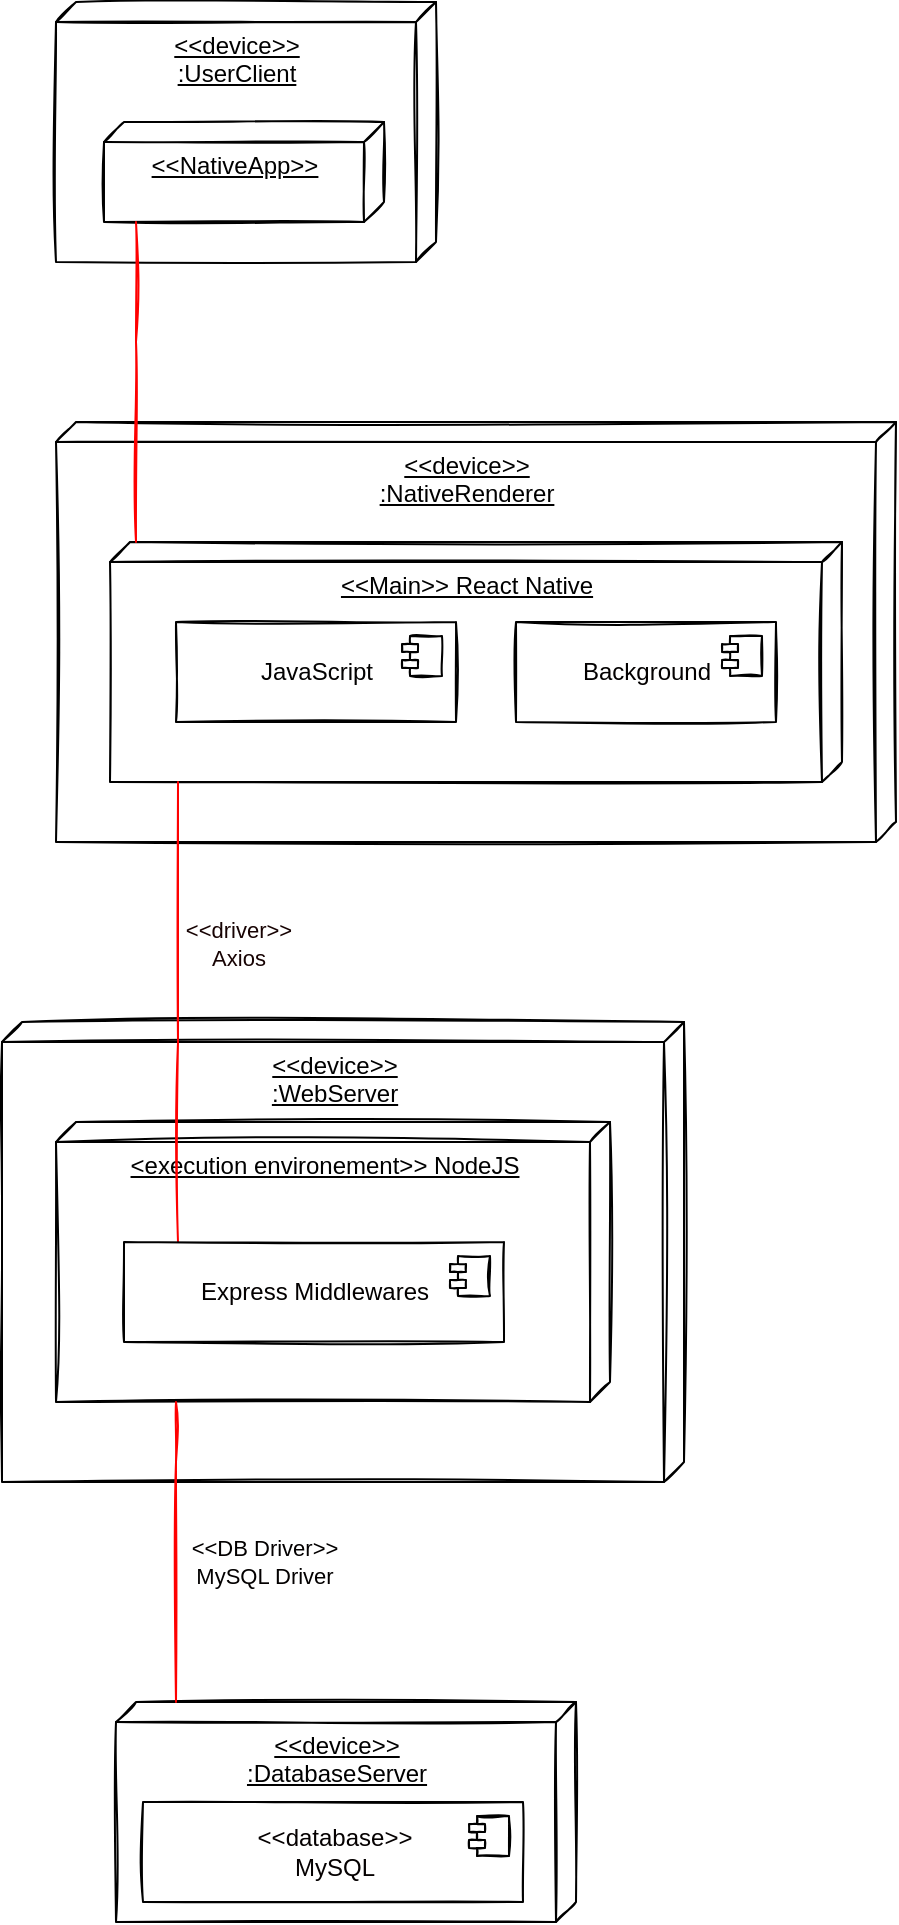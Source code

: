 <mxfile version="14.5.8" type="device" pages="2"><diagram id="4HP2AHtXKrioIez6KM2-" name="Page-1"><mxGraphModel dx="981" dy="532" grid="1" gridSize="10" guides="1" tooltips="1" connect="1" arrows="1" fold="1" page="1" pageScale="1" pageWidth="827" pageHeight="1169" math="0" shadow="0"><root><mxCell id="0"/><mxCell id="1" parent="0"/><mxCell id="DQzWGMyWWpEyWvv5zjvu-1" value="&amp;lt;&amp;lt;device&amp;gt;&amp;gt;&lt;br&gt;:UserClient" style="verticalAlign=top;align=center;spacingTop=8;spacingLeft=2;spacingRight=12;shape=cube;size=10;direction=south;fontStyle=4;html=1;sketch=1;" vertex="1" parent="1"><mxGeometry x="100" y="50" width="190" height="130" as="geometry"/></mxCell><mxCell id="DQzWGMyWWpEyWvv5zjvu-2" value="&amp;lt;&amp;lt;NativeApp&amp;gt;&amp;gt;" style="verticalAlign=top;align=center;spacingTop=8;spacingLeft=2;spacingRight=12;shape=cube;size=10;direction=south;fontStyle=4;html=1;sketch=1;" vertex="1" parent="1"><mxGeometry x="124" y="110" width="140" height="50" as="geometry"/></mxCell><mxCell id="DQzWGMyWWpEyWvv5zjvu-3" value="&amp;lt;&amp;lt;device&amp;gt;&amp;gt;&lt;br&gt;:NativeRenderer" style="verticalAlign=top;align=center;spacingTop=8;spacingLeft=2;spacingRight=12;shape=cube;size=10;direction=south;fontStyle=4;html=1;sketch=1;" vertex="1" parent="1"><mxGeometry x="100" y="260" width="420" height="210" as="geometry"/></mxCell><mxCell id="DQzWGMyWWpEyWvv5zjvu-4" value="&amp;lt;&amp;lt;Main&amp;gt;&amp;gt; React Native" style="verticalAlign=top;align=center;spacingTop=8;spacingLeft=2;spacingRight=12;shape=cube;size=10;direction=south;fontStyle=4;html=1;sketch=1;" vertex="1" parent="1"><mxGeometry x="127" y="320" width="366" height="120" as="geometry"/></mxCell><mxCell id="DQzWGMyWWpEyWvv5zjvu-5" style="edgeStyle=orthogonalEdgeStyle;rounded=0;orthogonalLoop=1;jettySize=auto;html=1;fontColor=#FF2121;strokeColor=#FF0000;endArrow=none;endFill=0;sketch=1;" edge="1" parent="1" source="DQzWGMyWWpEyWvv5zjvu-2" target="DQzWGMyWWpEyWvv5zjvu-4"><mxGeometry relative="1" as="geometry"><Array as="points"><mxPoint x="140" y="220"/><mxPoint x="140" y="220"/></Array></mxGeometry></mxCell><mxCell id="DQzWGMyWWpEyWvv5zjvu-6" value="JavaScript" style="html=1;dropTarget=0;align=center;sketch=1;fontColor=#030202;" vertex="1" parent="1"><mxGeometry x="160" y="360" width="140" height="50" as="geometry"/></mxCell><mxCell id="DQzWGMyWWpEyWvv5zjvu-7" value="" style="shape=module;jettyWidth=8;jettyHeight=4;sketch=1;" vertex="1" parent="DQzWGMyWWpEyWvv5zjvu-6"><mxGeometry x="1" width="20" height="20" relative="1" as="geometry"><mxPoint x="-27" y="7" as="offset"/></mxGeometry></mxCell><mxCell id="DQzWGMyWWpEyWvv5zjvu-8" value="Background" style="html=1;dropTarget=0;align=center;sketch=1;fontColor=#030000;" vertex="1" parent="1"><mxGeometry x="330" y="360" width="130" height="50" as="geometry"/></mxCell><mxCell id="DQzWGMyWWpEyWvv5zjvu-9" value="" style="shape=module;jettyWidth=8;jettyHeight=4;sketch=1;" vertex="1" parent="DQzWGMyWWpEyWvv5zjvu-8"><mxGeometry x="1" width="20" height="20" relative="1" as="geometry"><mxPoint x="-27" y="7" as="offset"/></mxGeometry></mxCell><mxCell id="DQzWGMyWWpEyWvv5zjvu-15" value="&amp;lt;&amp;lt;device&amp;gt;&amp;gt;&lt;br&gt;:WebServer" style="verticalAlign=top;align=center;spacingTop=8;spacingLeft=2;spacingRight=12;shape=cube;size=10;direction=south;fontStyle=4;html=1;sketch=1;" vertex="1" parent="1"><mxGeometry x="73" y="560" width="341" height="230" as="geometry"/></mxCell><mxCell id="DQzWGMyWWpEyWvv5zjvu-16" value="&amp;lt;execution environement&amp;gt;&amp;gt; NodeJS" style="verticalAlign=top;align=center;spacingTop=8;spacingLeft=2;spacingRight=12;shape=cube;size=10;direction=south;fontStyle=4;html=1;sketch=1;" vertex="1" parent="1"><mxGeometry x="100" y="610" width="277" height="140" as="geometry"/></mxCell><mxCell id="DQzWGMyWWpEyWvv5zjvu-17" style="edgeStyle=orthogonalEdgeStyle;rounded=0;orthogonalLoop=1;jettySize=auto;html=1;endArrow=none;endFill=0;strokeColor=#FF0000;fontColor=#FF2121;sketch=1;" edge="1" parent="1" source="DQzWGMyWWpEyWvv5zjvu-4" target="DQzWGMyWWpEyWvv5zjvu-19"><mxGeometry relative="1" as="geometry"><Array as="points"><mxPoint x="161" y="570"/><mxPoint x="161" y="570"/></Array></mxGeometry></mxCell><mxCell id="DQzWGMyWWpEyWvv5zjvu-18" value="&amp;lt;&amp;lt;driver&amp;gt;&amp;gt;&lt;br&gt;Axios" style="edgeLabel;html=1;align=center;verticalAlign=middle;resizable=0;points=[];sketch=1;fontColor=#170303;" vertex="1" connectable="0" parent="DQzWGMyWWpEyWvv5zjvu-17"><mxGeometry x="-0.3" relative="1" as="geometry"><mxPoint x="30" as="offset"/></mxGeometry></mxCell><mxCell id="DQzWGMyWWpEyWvv5zjvu-19" value="Express Middlewares" style="html=1;dropTarget=0;align=center;sketch=1;fontColor=#030000;" vertex="1" parent="1"><mxGeometry x="134" y="670" width="190" height="50" as="geometry"/></mxCell><mxCell id="DQzWGMyWWpEyWvv5zjvu-20" value="" style="shape=module;jettyWidth=8;jettyHeight=4;sketch=1;" vertex="1" parent="DQzWGMyWWpEyWvv5zjvu-19"><mxGeometry x="1" width="20" height="20" relative="1" as="geometry"><mxPoint x="-27" y="7" as="offset"/></mxGeometry></mxCell><mxCell id="DQzWGMyWWpEyWvv5zjvu-23" value="&amp;lt;&amp;lt;device&amp;gt;&amp;gt;&lt;br&gt;:DatabaseServer" style="verticalAlign=top;align=center;spacingTop=8;spacingLeft=2;spacingRight=12;shape=cube;size=10;direction=south;fontStyle=4;html=1;sketch=1;" vertex="1" parent="1"><mxGeometry x="130" y="900" width="230" height="110" as="geometry"/></mxCell><mxCell id="DQzWGMyWWpEyWvv5zjvu-25" value="&amp;lt;&amp;lt;database&amp;gt;&amp;gt;&lt;br&gt;MySQL" style="html=1;dropTarget=0;align=center;sketch=1;fontColor=#050101;" vertex="1" parent="1"><mxGeometry x="143.5" y="950" width="190" height="50" as="geometry"/></mxCell><mxCell id="DQzWGMyWWpEyWvv5zjvu-26" value="" style="shape=module;jettyWidth=8;jettyHeight=4;sketch=1;" vertex="1" parent="DQzWGMyWWpEyWvv5zjvu-25"><mxGeometry x="1" width="20" height="20" relative="1" as="geometry"><mxPoint x="-27" y="7" as="offset"/></mxGeometry></mxCell><mxCell id="DQzWGMyWWpEyWvv5zjvu-27" style="edgeStyle=orthogonalEdgeStyle;rounded=0;orthogonalLoop=1;jettySize=auto;html=1;endArrow=none;endFill=0;strokeColor=#FF0000;fontColor=#FF2121;sketch=1;" edge="1" parent="1"><mxGeometry relative="1" as="geometry"><mxPoint x="160.004" y="750" as="sourcePoint"/><mxPoint x="160.004" y="900" as="targetPoint"/><Array as="points"><mxPoint x="159.97" y="780"/><mxPoint x="159.97" y="780"/></Array></mxGeometry></mxCell><mxCell id="DQzWGMyWWpEyWvv5zjvu-28" value="&amp;lt;&amp;lt;DB Driver&amp;gt;&amp;gt;&lt;br&gt;MySQL Driver" style="edgeLabel;html=1;align=center;verticalAlign=middle;resizable=0;points=[];sketch=1;fontColor=#030000;" vertex="1" connectable="0" parent="DQzWGMyWWpEyWvv5zjvu-27"><mxGeometry x="-0.204" y="-4" relative="1" as="geometry"><mxPoint x="48" y="20" as="offset"/></mxGeometry></mxCell></root></mxGraphModel></diagram><diagram id="d6cm3Qb-wr9hKtATHPGw" name="Page-2"><mxGraphModel dx="1346" dy="846" grid="0" gridSize="10" guides="1" tooltips="1" connect="1" arrows="1" fold="1" page="1" pageScale="1" pageWidth="827" pageHeight="1169" math="0" shadow="0"><root><mxCell id="KgYjMUATGKPWt3Ycc22e-0"/><mxCell id="KgYjMUATGKPWt3Ycc22e-1" parent="KgYjMUATGKPWt3Ycc22e-0"/><mxCell id="KgYjMUATGKPWt3Ycc22e-72" style="edgeStyle=orthogonalEdgeStyle;rounded=0;orthogonalLoop=1;jettySize=auto;html=1;startArrow=none;startFill=0;endArrow=none;endFill=0;strokeColor=#FF0000;fontColor=#050101;" edge="1" parent="KgYjMUATGKPWt3Ycc22e-1" source="KgYjMUATGKPWt3Ycc22e-22" target="KgYjMUATGKPWt3Ycc22e-65"><mxGeometry relative="1" as="geometry"/></mxCell><mxCell id="KgYjMUATGKPWt3Ycc22e-73" value="cars: props" style="edgeLabel;html=1;align=center;verticalAlign=middle;resizable=0;points=[];fontColor=#050101;" vertex="1" connectable="0" parent="KgYjMUATGKPWt3Ycc22e-72"><mxGeometry x="-0.103" y="-1" relative="1" as="geometry"><mxPoint x="13.17" y="-13" as="offset"/></mxGeometry></mxCell><mxCell id="KgYjMUATGKPWt3Ycc22e-22" value="DashBoard" style="swimlane;fontStyle=1;align=center;verticalAlign=top;childLayout=stackLayout;horizontal=1;startSize=26;horizontalStack=0;resizeParent=1;resizeParentMax=0;resizeLast=0;collapsible=1;marginBottom=0;fontColor=#050101;" vertex="1" parent="KgYjMUATGKPWt3Ycc22e-1"><mxGeometry x="339" y="329" width="196" height="172" as="geometry"/></mxCell><mxCell id="KgYjMUATGKPWt3Ycc22e-23" value="cars: Object" style="text;strokeColor=none;fillColor=none;align=left;verticalAlign=top;spacingLeft=4;spacingRight=4;overflow=hidden;rotatable=0;points=[[0,0.5],[1,0.5]];portConstraint=eastwest;" vertex="1" parent="KgYjMUATGKPWt3Ycc22e-22"><mxGeometry y="26" width="196" height="26" as="geometry"/></mxCell><mxCell id="KgYjMUATGKPWt3Ycc22e-30" value="refreshing: boolean" style="text;strokeColor=none;fillColor=none;align=left;verticalAlign=top;spacingLeft=4;spacingRight=4;overflow=hidden;rotatable=0;points=[[0,0.5],[1,0.5]];portConstraint=eastwest;" vertex="1" parent="KgYjMUATGKPWt3Ycc22e-22"><mxGeometry y="52" width="196" height="26" as="geometry"/></mxCell><mxCell id="KgYjMUATGKPWt3Ycc22e-24" value="" style="line;strokeWidth=1;fillColor=none;align=left;verticalAlign=middle;spacingTop=-1;spacingLeft=3;spacingRight=3;rotatable=0;labelPosition=right;points=[];portConstraint=eastwest;" vertex="1" parent="KgYjMUATGKPWt3Ycc22e-22"><mxGeometry y="78" width="196" height="8" as="geometry"/></mxCell><mxCell id="KgYjMUATGKPWt3Ycc22e-26" value="" style="line;strokeWidth=1;fillColor=none;align=left;verticalAlign=middle;spacingTop=-1;spacingLeft=3;spacingRight=3;rotatable=0;labelPosition=right;points=[];portConstraint=eastwest;" vertex="1" parent="KgYjMUATGKPWt3Ycc22e-22"><mxGeometry y="86" width="196" height="8" as="geometry"/></mxCell><mxCell id="KgYjMUATGKPWt3Ycc22e-27" value="ComponentDidMount()" style="text;strokeColor=none;fillColor=none;align=left;verticalAlign=top;spacingLeft=4;spacingRight=4;overflow=hidden;rotatable=0;points=[[0,0.5],[1,0.5]];portConstraint=eastwest;" vertex="1" parent="KgYjMUATGKPWt3Ycc22e-22"><mxGeometry y="94" width="196" height="26" as="geometry"/></mxCell><mxCell id="KgYjMUATGKPWt3Ycc22e-31" value="navigate(to : String, data: Object) " style="text;strokeColor=none;fillColor=none;align=left;verticalAlign=top;spacingLeft=4;spacingRight=4;overflow=hidden;rotatable=0;points=[[0,0.5],[1,0.5]];portConstraint=eastwest;" vertex="1" parent="KgYjMUATGKPWt3Ycc22e-22"><mxGeometry y="120" width="196" height="26" as="geometry"/></mxCell><mxCell id="KgYjMUATGKPWt3Ycc22e-76" value="render() : Composant" style="text;strokeColor=none;fillColor=none;align=left;verticalAlign=top;spacingLeft=4;spacingRight=4;overflow=hidden;rotatable=0;points=[[0,0.5],[1,0.5]];portConstraint=eastwest;" vertex="1" parent="KgYjMUATGKPWt3Ycc22e-22"><mxGeometry y="146" width="196" height="26" as="geometry"/></mxCell><mxCell id="KgYjMUATGKPWt3Ycc22e-32" value="ConsultationDemande" style="swimlane;fontStyle=1;align=center;verticalAlign=top;childLayout=stackLayout;horizontal=1;startSize=26;horizontalStack=0;resizeParent=1;resizeParentMax=0;resizeLast=0;collapsible=1;marginBottom=0;fontColor=#050101;" vertex="1" parent="KgYjMUATGKPWt3Ycc22e-1"><mxGeometry x="153" y="329" width="153" height="250" as="geometry"/></mxCell><mxCell id="KgYjMUATGKPWt3Ycc22e-35" value="" style="line;strokeWidth=1;fillColor=none;align=left;verticalAlign=middle;spacingTop=-1;spacingLeft=3;spacingRight=3;rotatable=0;labelPosition=right;points=[];portConstraint=eastwest;" vertex="1" parent="KgYjMUATGKPWt3Ycc22e-32"><mxGeometry y="26" width="153" height="8" as="geometry"/></mxCell><mxCell id="KgYjMUATGKPWt3Ycc22e-39" value="prenom: Object&#10;" style="text;strokeColor=none;fillColor=none;align=left;verticalAlign=top;spacingLeft=4;spacingRight=4;overflow=hidden;rotatable=0;points=[[0,0.5],[1,0.5]];portConstraint=eastwest;" vertex="1" parent="KgYjMUATGKPWt3Ycc22e-32"><mxGeometry y="34" width="153" height="26" as="geometry"/></mxCell><mxCell id="KgYjMUATGKPWt3Ycc22e-40" value="phone: Object&#10;" style="text;strokeColor=none;fillColor=none;align=left;verticalAlign=top;spacingLeft=4;spacingRight=4;overflow=hidden;rotatable=0;points=[[0,0.5],[1,0.5]];portConstraint=eastwest;" vertex="1" parent="KgYjMUATGKPWt3Ycc22e-32"><mxGeometry y="60" width="153" height="26" as="geometry"/></mxCell><mxCell id="KgYjMUATGKPWt3Ycc22e-41" value="res : Object" style="text;strokeColor=none;fillColor=none;align=left;verticalAlign=top;spacingLeft=4;spacingRight=4;overflow=hidden;rotatable=0;points=[[0,0.5],[1,0.5]];portConstraint=eastwest;" vertex="1" parent="KgYjMUATGKPWt3Ycc22e-32"><mxGeometry y="86" width="153" height="26" as="geometry"/></mxCell><mxCell id="KgYjMUATGKPWt3Ycc22e-36" value="" style="line;strokeWidth=1;fillColor=none;align=left;verticalAlign=middle;spacingTop=-1;spacingLeft=3;spacingRight=3;rotatable=0;labelPosition=right;points=[];portConstraint=eastwest;" vertex="1" parent="KgYjMUATGKPWt3Ycc22e-32"><mxGeometry y="112" width="153" height="8" as="geometry"/></mxCell><mxCell id="KgYjMUATGKPWt3Ycc22e-37" value="onLoginPressed()" style="text;strokeColor=none;fillColor=none;align=left;verticalAlign=top;spacingLeft=4;spacingRight=4;overflow=hidden;rotatable=0;points=[[0,0.5],[1,0.5]];portConstraint=eastwest;" vertex="1" parent="KgYjMUATGKPWt3Ycc22e-32"><mxGeometry y="120" width="153" height="26" as="geometry"/></mxCell><mxCell id="KgYjMUATGKPWt3Ycc22e-42" value="setPrenom(e = Object)" style="text;strokeColor=none;fillColor=none;align=left;verticalAlign=top;spacingLeft=4;spacingRight=4;overflow=hidden;rotatable=0;points=[[0,0.5],[1,0.5]];portConstraint=eastwest;" vertex="1" parent="KgYjMUATGKPWt3Ycc22e-32"><mxGeometry y="146" width="153" height="26" as="geometry"/></mxCell><mxCell id="KgYjMUATGKPWt3Ycc22e-43" value="setPhone(e = Object)" style="text;strokeColor=none;fillColor=none;align=left;verticalAlign=top;spacingLeft=4;spacingRight=4;overflow=hidden;rotatable=0;points=[[0,0.5],[1,0.5]];portConstraint=eastwest;" vertex="1" parent="KgYjMUATGKPWt3Ycc22e-32"><mxGeometry y="172" width="153" height="26" as="geometry"/></mxCell><mxCell id="KgYjMUATGKPWt3Ycc22e-44" value="setRes(e = Object)" style="text;strokeColor=none;fillColor=none;align=left;verticalAlign=top;spacingLeft=4;spacingRight=4;overflow=hidden;rotatable=0;points=[[0,0.5],[1,0.5]];portConstraint=eastwest;" vertex="1" parent="KgYjMUATGKPWt3Ycc22e-32"><mxGeometry y="198" width="153" height="26" as="geometry"/></mxCell><mxCell id="KgYjMUATGKPWt3Ycc22e-75" value="render() : Composant" style="text;strokeColor=none;fillColor=none;align=left;verticalAlign=top;spacingLeft=4;spacingRight=4;overflow=hidden;rotatable=0;points=[[0,0.5],[1,0.5]];portConstraint=eastwest;" vertex="1" parent="KgYjMUATGKPWt3Ycc22e-32"><mxGeometry y="224" width="153" height="26" as="geometry"/></mxCell><mxCell id="KgYjMUATGKPWt3Ycc22e-53" style="edgeStyle=orthogonalEdgeStyle;rounded=0;orthogonalLoop=1;jettySize=auto;html=1;endArrow=none;endFill=0;strokeColor=#FF0000;fontColor=#050101;startArrow=none;startFill=0;" edge="1" parent="KgYjMUATGKPWt3Ycc22e-1" source="KgYjMUATGKPWt3Ycc22e-45" target="KgYjMUATGKPWt3Ycc22e-22"><mxGeometry relative="1" as="geometry"><Array as="points"><mxPoint x="459" y="221"/><mxPoint x="459" y="221"/></Array></mxGeometry></mxCell><mxCell id="KgYjMUATGKPWt3Ycc22e-54" style="edgeStyle=orthogonalEdgeStyle;rounded=0;orthogonalLoop=1;jettySize=auto;html=1;startArrow=none;startFill=0;endArrow=none;endFill=0;strokeColor=#FF0000;fontColor=#050101;" edge="1" parent="KgYjMUATGKPWt3Ycc22e-1" source="KgYjMUATGKPWt3Ycc22e-45" target="KgYjMUATGKPWt3Ycc22e-32"><mxGeometry relative="1" as="geometry"/></mxCell><mxCell id="KgYjMUATGKPWt3Ycc22e-87" value="navigation: props" style="edgeLabel;html=1;align=center;verticalAlign=middle;resizable=0;points=[];fontColor=#050101;" vertex="1" connectable="0" parent="KgYjMUATGKPWt3Ycc22e-54"><mxGeometry x="-0.327" y="-2" relative="1" as="geometry"><mxPoint x="16.5" y="-11" as="offset"/></mxGeometry></mxCell><mxCell id="KgYjMUATGKPWt3Ycc22e-62" style="edgeStyle=orthogonalEdgeStyle;rounded=0;orthogonalLoop=1;jettySize=auto;html=1;startArrow=none;startFill=0;endArrow=none;endFill=0;strokeColor=#FF0000;fontColor=#050101;" edge="1" parent="KgYjMUATGKPWt3Ycc22e-1" source="KgYjMUATGKPWt3Ycc22e-45" target="KgYjMUATGKPWt3Ycc22e-55"><mxGeometry relative="1" as="geometry"><Array as="points"><mxPoint x="681" y="120"/><mxPoint x="681" y="120"/></Array></mxGeometry></mxCell><mxCell id="KgYjMUATGKPWt3Ycc22e-64" value="navigation: props" style="edgeLabel;html=1;align=center;verticalAlign=middle;resizable=0;points=[];fontColor=#050101;" vertex="1" connectable="0" parent="KgYjMUATGKPWt3Ycc22e-62"><mxGeometry x="-0.331" y="-1" relative="1" as="geometry"><mxPoint x="7.67" y="-14" as="offset"/></mxGeometry></mxCell><mxCell id="KgYjMUATGKPWt3Ycc22e-84" style="edgeStyle=orthogonalEdgeStyle;rounded=0;orthogonalLoop=1;jettySize=auto;html=1;startArrow=none;startFill=0;endArrow=none;endFill=0;strokeColor=#FF0000;fontColor=#050101;" edge="1" parent="KgYjMUATGKPWt3Ycc22e-1" source="KgYjMUATGKPWt3Ycc22e-45" target="KgYjMUATGKPWt3Ycc22e-79"><mxGeometry relative="1" as="geometry"><Array as="points"><mxPoint x="538" y="218"/><mxPoint x="829" y="218"/></Array></mxGeometry></mxCell><mxCell id="KgYjMUATGKPWt3Ycc22e-86" value="navigation: props" style="edgeLabel;html=1;align=center;verticalAlign=middle;resizable=0;points=[];fontColor=#050101;" vertex="1" connectable="0" parent="KgYjMUATGKPWt3Ycc22e-84"><mxGeometry x="-0.508" y="1" relative="1" as="geometry"><mxPoint x="10.17" y="-9" as="offset"/></mxGeometry></mxCell><mxCell id="KgYjMUATGKPWt3Ycc22e-111" style="edgeStyle=orthogonalEdgeStyle;rounded=0;orthogonalLoop=1;jettySize=auto;html=1;startArrow=none;startFill=0;endArrow=none;endFill=0;strokeColor=#FF0000;fontColor=#050101;" edge="1" parent="KgYjMUATGKPWt3Ycc22e-1" source="KgYjMUATGKPWt3Ycc22e-45" target="KgYjMUATGKPWt3Ycc22e-103"><mxGeometry relative="1" as="geometry"><Array as="points"><mxPoint x="502" y="257"/><mxPoint x="656" y="257"/></Array></mxGeometry></mxCell><mxCell id="KgYjMUATGKPWt3Ycc22e-112" value="navigation: props" style="edgeLabel;html=1;align=center;verticalAlign=middle;resizable=0;points=[];fontColor=#050101;" vertex="1" connectable="0" parent="KgYjMUATGKPWt3Ycc22e-111"><mxGeometry x="-0.174" y="-2" relative="1" as="geometry"><mxPoint x="14.82" y="-10.06" as="offset"/></mxGeometry></mxCell><mxCell id="KgYjMUATGKPWt3Ycc22e-45" value="App" style="swimlane;fontStyle=1;align=center;verticalAlign=top;childLayout=stackLayout;horizontal=1;startSize=26;horizontalStack=0;resizeParent=1;resizeParentMax=0;resizeLast=0;collapsible=1;marginBottom=0;fontColor=#050101;" vertex="1" parent="KgYjMUATGKPWt3Ycc22e-1"><mxGeometry x="418" y="104" width="240" height="94" as="geometry"/></mxCell><mxCell id="KgYjMUATGKPWt3Ycc22e-48" value="" style="line;strokeWidth=1;fillColor=none;align=left;verticalAlign=middle;spacingTop=-1;spacingLeft=3;spacingRight=3;rotatable=0;labelPosition=right;points=[];portConstraint=eastwest;" vertex="1" parent="KgYjMUATGKPWt3Ycc22e-45"><mxGeometry y="26" width="240" height="8" as="geometry"/></mxCell><mxCell id="KgYjMUATGKPWt3Ycc22e-52" value="Stack" style="text;strokeColor=none;fillColor=none;align=left;verticalAlign=top;spacingLeft=4;spacingRight=4;overflow=hidden;rotatable=0;points=[[0,0.5],[1,0.5]];portConstraint=eastwest;" vertex="1" parent="KgYjMUATGKPWt3Ycc22e-45"><mxGeometry y="34" width="240" height="26" as="geometry"/></mxCell><mxCell id="KgYjMUATGKPWt3Ycc22e-49" value="" style="line;strokeWidth=1;fillColor=none;align=left;verticalAlign=middle;spacingTop=-1;spacingLeft=3;spacingRight=3;rotatable=0;labelPosition=right;points=[];portConstraint=eastwest;" vertex="1" parent="KgYjMUATGKPWt3Ycc22e-45"><mxGeometry y="60" width="240" height="8" as="geometry"/></mxCell><mxCell id="KgYjMUATGKPWt3Ycc22e-74" value="render() : Composant" style="text;strokeColor=none;fillColor=none;align=left;verticalAlign=top;spacingLeft=4;spacingRight=4;overflow=hidden;rotatable=0;points=[[0,0.5],[1,0.5]];portConstraint=eastwest;" vertex="1" parent="KgYjMUATGKPWt3Ycc22e-45"><mxGeometry y="68" width="240" height="26" as="geometry"/></mxCell><mxCell id="KgYjMUATGKPWt3Ycc22e-55" value="Description" style="swimlane;fontStyle=1;align=center;verticalAlign=top;childLayout=stackLayout;horizontal=1;startSize=26;horizontalStack=0;resizeParent=1;resizeParentMax=0;resizeLast=0;collapsible=1;marginBottom=0;fontColor=#050101;" vertex="1" parent="KgYjMUATGKPWt3Ycc22e-1"><mxGeometry x="1010" y="611" width="201" height="94" as="geometry"/></mxCell><mxCell id="KgYjMUATGKPWt3Ycc22e-58" value="" style="line;strokeWidth=1;fillColor=none;align=left;verticalAlign=middle;spacingTop=-1;spacingLeft=3;spacingRight=3;rotatable=0;labelPosition=right;points=[];portConstraint=eastwest;" vertex="1" parent="KgYjMUATGKPWt3Ycc22e-55"><mxGeometry y="26" width="201" height="8" as="geometry"/></mxCell><mxCell id="KgYjMUATGKPWt3Ycc22e-59" value="" style="line;strokeWidth=1;fillColor=none;align=left;verticalAlign=middle;spacingTop=-1;spacingLeft=3;spacingRight=3;rotatable=0;labelPosition=right;points=[];portConstraint=eastwest;" vertex="1" parent="KgYjMUATGKPWt3Ycc22e-55"><mxGeometry y="34" width="201" height="8" as="geometry"/></mxCell><mxCell id="KgYjMUATGKPWt3Ycc22e-61" value="navigate(to : String, data: Object) " style="text;strokeColor=none;fillColor=none;align=left;verticalAlign=top;spacingLeft=4;spacingRight=4;overflow=hidden;rotatable=0;points=[[0,0.5],[1,0.5]];portConstraint=eastwest;" vertex="1" parent="KgYjMUATGKPWt3Ycc22e-55"><mxGeometry y="42" width="201" height="26" as="geometry"/></mxCell><mxCell id="KgYjMUATGKPWt3Ycc22e-78" value="render() : Composant" style="text;strokeColor=none;fillColor=none;align=left;verticalAlign=top;spacingLeft=4;spacingRight=4;overflow=hidden;rotatable=0;points=[[0,0.5],[1,0.5]];portConstraint=eastwest;" vertex="1" parent="KgYjMUATGKPWt3Ycc22e-55"><mxGeometry y="68" width="201" height="26" as="geometry"/></mxCell><mxCell id="KgYjMUATGKPWt3Ycc22e-65" value="Véhicule Card" style="swimlane;fontStyle=1;align=center;verticalAlign=top;childLayout=stackLayout;horizontal=1;startSize=26;horizontalStack=0;resizeParent=1;resizeParentMax=0;resizeLast=0;collapsible=1;marginBottom=0;fontColor=#050101;" vertex="1" parent="KgYjMUATGKPWt3Ycc22e-1"><mxGeometry x="447" y="603" width="240" height="68" as="geometry"/></mxCell><mxCell id="KgYjMUATGKPWt3Ycc22e-68" value="" style="line;strokeWidth=1;fillColor=none;align=left;verticalAlign=middle;spacingTop=-1;spacingLeft=3;spacingRight=3;rotatable=0;labelPosition=right;points=[];portConstraint=eastwest;" vertex="1" parent="KgYjMUATGKPWt3Ycc22e-65"><mxGeometry y="26" width="240" height="8" as="geometry"/></mxCell><mxCell id="KgYjMUATGKPWt3Ycc22e-69" value="" style="line;strokeWidth=1;fillColor=none;align=left;verticalAlign=middle;spacingTop=-1;spacingLeft=3;spacingRight=3;rotatable=0;labelPosition=right;points=[];portConstraint=eastwest;" vertex="1" parent="KgYjMUATGKPWt3Ycc22e-65"><mxGeometry y="34" width="240" height="8" as="geometry"/></mxCell><mxCell id="KgYjMUATGKPWt3Ycc22e-77" value="render() : Composant" style="text;strokeColor=none;fillColor=none;align=left;verticalAlign=top;spacingLeft=4;spacingRight=4;overflow=hidden;rotatable=0;points=[[0,0.5],[1,0.5]];portConstraint=eastwest;" vertex="1" parent="KgYjMUATGKPWt3Ycc22e-65"><mxGeometry y="42" width="240" height="26" as="geometry"/></mxCell><mxCell id="KgYjMUATGKPWt3Ycc22e-79" value="FinalScreen" style="swimlane;fontStyle=1;align=center;verticalAlign=top;childLayout=stackLayout;horizontal=1;startSize=26;horizontalStack=0;resizeParent=1;resizeParentMax=0;resizeLast=0;collapsible=1;marginBottom=0;fontColor=#050101;" vertex="1" parent="KgYjMUATGKPWt3Ycc22e-1"><mxGeometry x="763" y="329" width="141" height="94" as="geometry"/></mxCell><mxCell id="KgYjMUATGKPWt3Ycc22e-80" value="" style="line;strokeWidth=1;fillColor=none;align=left;verticalAlign=middle;spacingTop=-1;spacingLeft=3;spacingRight=3;rotatable=0;labelPosition=right;points=[];portConstraint=eastwest;" vertex="1" parent="KgYjMUATGKPWt3Ycc22e-79"><mxGeometry y="26" width="141" height="8" as="geometry"/></mxCell><mxCell id="KgYjMUATGKPWt3Ycc22e-81" value="" style="line;strokeWidth=1;fillColor=none;align=left;verticalAlign=middle;spacingTop=-1;spacingLeft=3;spacingRight=3;rotatable=0;labelPosition=right;points=[];portConstraint=eastwest;" vertex="1" parent="KgYjMUATGKPWt3Ycc22e-79"><mxGeometry y="34" width="141" height="8" as="geometry"/></mxCell><mxCell id="KgYjMUATGKPWt3Ycc22e-82" value="onExitPressed()" style="text;strokeColor=none;fillColor=none;align=left;verticalAlign=top;spacingLeft=4;spacingRight=4;overflow=hidden;rotatable=0;points=[[0,0.5],[1,0.5]];portConstraint=eastwest;" vertex="1" parent="KgYjMUATGKPWt3Ycc22e-79"><mxGeometry y="42" width="141" height="26" as="geometry"/></mxCell><mxCell id="KgYjMUATGKPWt3Ycc22e-83" value="render() : Composant" style="text;strokeColor=none;fillColor=none;align=left;verticalAlign=top;spacingLeft=4;spacingRight=4;overflow=hidden;rotatable=0;points=[[0,0.5],[1,0.5]];portConstraint=eastwest;" vertex="1" parent="KgYjMUATGKPWt3Ycc22e-79"><mxGeometry y="68" width="141" height="26" as="geometry"/></mxCell><mxCell id="KgYjMUATGKPWt3Ycc22e-99" style="edgeStyle=orthogonalEdgeStyle;rounded=0;orthogonalLoop=1;jettySize=auto;html=1;startArrow=none;startFill=0;endArrow=none;endFill=0;strokeColor=#FF0000;fontColor=#050101;" edge="1" parent="KgYjMUATGKPWt3Ycc22e-1" source="KgYjMUATGKPWt3Ycc22e-88" target="KgYjMUATGKPWt3Ycc22e-45"><mxGeometry relative="1" as="geometry"><Array as="points"><mxPoint x="983" y="151"/></Array></mxGeometry></mxCell><mxCell id="KgYjMUATGKPWt3Ycc22e-100" value="navigation: props" style="edgeLabel;html=1;align=center;verticalAlign=middle;resizable=0;points=[];fontColor=#050101;" vertex="1" connectable="0" parent="KgYjMUATGKPWt3Ycc22e-99"><mxGeometry x="0.761" y="-2" relative="1" as="geometry"><mxPoint x="15.83" y="-11" as="offset"/></mxGeometry></mxCell><mxCell id="KgYjMUATGKPWt3Ycc22e-88" value="InformationsScreen" style="swimlane;fontStyle=1;align=center;verticalAlign=top;childLayout=stackLayout;horizontal=1;startSize=26;horizontalStack=0;resizeParent=1;resizeParentMax=0;resizeLast=0;collapsible=1;marginBottom=0;fontColor=#050101;" vertex="1" parent="KgYjMUATGKPWt3Ycc22e-1"><mxGeometry x="916" y="227" width="147" height="302" as="geometry"/></mxCell><mxCell id="KgYjMUATGKPWt3Ycc22e-89" value="" style="line;strokeWidth=1;fillColor=none;align=left;verticalAlign=middle;spacingTop=-1;spacingLeft=3;spacingRight=3;rotatable=0;labelPosition=right;points=[];portConstraint=eastwest;" vertex="1" parent="KgYjMUATGKPWt3Ycc22e-88"><mxGeometry y="26" width="147" height="8" as="geometry"/></mxCell><mxCell id="KgYjMUATGKPWt3Ycc22e-90" value="prenom: Object&#10;" style="text;strokeColor=none;fillColor=none;align=left;verticalAlign=top;spacingLeft=4;spacingRight=4;overflow=hidden;rotatable=0;points=[[0,0.5],[1,0.5]];portConstraint=eastwest;" vertex="1" parent="KgYjMUATGKPWt3Ycc22e-88"><mxGeometry y="34" width="147" height="26" as="geometry"/></mxCell><mxCell id="KgYjMUATGKPWt3Ycc22e-91" value="phone: Object&#10;" style="text;strokeColor=none;fillColor=none;align=left;verticalAlign=top;spacingLeft=4;spacingRight=4;overflow=hidden;rotatable=0;points=[[0,0.5],[1,0.5]];portConstraint=eastwest;" vertex="1" parent="KgYjMUATGKPWt3Ycc22e-88"><mxGeometry y="60" width="147" height="26" as="geometry"/></mxCell><mxCell id="KgYjMUATGKPWt3Ycc22e-92" value="email: Object" style="text;strokeColor=none;fillColor=none;align=left;verticalAlign=top;spacingLeft=4;spacingRight=4;overflow=hidden;rotatable=0;points=[[0,0.5],[1,0.5]];portConstraint=eastwest;" vertex="1" parent="KgYjMUATGKPWt3Ycc22e-88"><mxGeometry y="86" width="147" height="26" as="geometry"/></mxCell><mxCell id="KgYjMUATGKPWt3Ycc22e-101" value="phone: Object" style="text;strokeColor=none;fillColor=none;align=left;verticalAlign=top;spacingLeft=4;spacingRight=4;overflow=hidden;rotatable=0;points=[[0,0.5],[1,0.5]];portConstraint=eastwest;" vertex="1" parent="KgYjMUATGKPWt3Ycc22e-88"><mxGeometry y="112" width="147" height="26" as="geometry"/></mxCell><mxCell id="KgYjMUATGKPWt3Ycc22e-93" value="" style="line;strokeWidth=1;fillColor=none;align=left;verticalAlign=middle;spacingTop=-1;spacingLeft=3;spacingRight=3;rotatable=0;labelPosition=right;points=[];portConstraint=eastwest;" vertex="1" parent="KgYjMUATGKPWt3Ycc22e-88"><mxGeometry y="138" width="147" height="8" as="geometry"/></mxCell><mxCell id="KgYjMUATGKPWt3Ycc22e-94" value="onSignUpPressed()" style="text;strokeColor=none;fillColor=none;align=left;verticalAlign=top;spacingLeft=4;spacingRight=4;overflow=hidden;rotatable=0;points=[[0,0.5],[1,0.5]];portConstraint=eastwest;" vertex="1" parent="KgYjMUATGKPWt3Ycc22e-88"><mxGeometry y="146" width="147" height="26" as="geometry"/></mxCell><mxCell id="KgYjMUATGKPWt3Ycc22e-95" value="setPrenom(e = Object)" style="text;strokeColor=none;fillColor=none;align=left;verticalAlign=top;spacingLeft=4;spacingRight=4;overflow=hidden;rotatable=0;points=[[0,0.5],[1,0.5]];portConstraint=eastwest;" vertex="1" parent="KgYjMUATGKPWt3Ycc22e-88"><mxGeometry y="172" width="147" height="26" as="geometry"/></mxCell><mxCell id="KgYjMUATGKPWt3Ycc22e-96" value="setPhone(e = Object)" style="text;strokeColor=none;fillColor=none;align=left;verticalAlign=top;spacingLeft=4;spacingRight=4;overflow=hidden;rotatable=0;points=[[0,0.5],[1,0.5]];portConstraint=eastwest;" vertex="1" parent="KgYjMUATGKPWt3Ycc22e-88"><mxGeometry y="198" width="147" height="26" as="geometry"/></mxCell><mxCell id="KgYjMUATGKPWt3Ycc22e-97" value="setEmail(e = Object)" style="text;strokeColor=none;fillColor=none;align=left;verticalAlign=top;spacingLeft=4;spacingRight=4;overflow=hidden;rotatable=0;points=[[0,0.5],[1,0.5]];portConstraint=eastwest;" vertex="1" parent="KgYjMUATGKPWt3Ycc22e-88"><mxGeometry y="224" width="147" height="26" as="geometry"/></mxCell><mxCell id="KgYjMUATGKPWt3Ycc22e-102" value="setPhone(e = Object)" style="text;strokeColor=none;fillColor=none;align=left;verticalAlign=top;spacingLeft=4;spacingRight=4;overflow=hidden;rotatable=0;points=[[0,0.5],[1,0.5]];portConstraint=eastwest;" vertex="1" parent="KgYjMUATGKPWt3Ycc22e-88"><mxGeometry y="250" width="147" height="26" as="geometry"/></mxCell><mxCell id="KgYjMUATGKPWt3Ycc22e-98" value="render() : Composant" style="text;strokeColor=none;fillColor=none;align=left;verticalAlign=top;spacingLeft=4;spacingRight=4;overflow=hidden;rotatable=0;points=[[0,0.5],[1,0.5]];portConstraint=eastwest;" vertex="1" parent="KgYjMUATGKPWt3Ycc22e-88"><mxGeometry y="276" width="147" height="26" as="geometry"/></mxCell><mxCell id="KgYjMUATGKPWt3Ycc22e-128" style="edgeStyle=orthogonalEdgeStyle;rounded=0;jumpStyle=arc;orthogonalLoop=1;jettySize=auto;html=1;startArrow=none;startFill=0;endArrow=none;endFill=0;strokeColor=#FF0000;fontColor=#050101;" edge="1" parent="KgYjMUATGKPWt3Ycc22e-1" source="KgYjMUATGKPWt3Ycc22e-103" target="KgYjMUATGKPWt3Ycc22e-65"><mxGeometry relative="1" as="geometry"><Array as="points"><mxPoint x="661" y="526"/><mxPoint x="608" y="526"/></Array></mxGeometry></mxCell><mxCell id="KgYjMUATGKPWt3Ycc22e-103" value="Reservation" style="swimlane;fontStyle=1;align=center;verticalAlign=top;childLayout=stackLayout;horizontal=1;startSize=26;horizontalStack=0;resizeParent=1;resizeParentMax=0;resizeLast=0;collapsible=1;marginBottom=0;fontColor=#050101;" vertex="1" parent="KgYjMUATGKPWt3Ycc22e-1"><mxGeometry x="591" y="329" width="140" height="120" as="geometry"/></mxCell><mxCell id="KgYjMUATGKPWt3Ycc22e-104" value="cars: Object" style="text;strokeColor=none;fillColor=none;align=left;verticalAlign=top;spacingLeft=4;spacingRight=4;overflow=hidden;rotatable=0;points=[[0,0.5],[1,0.5]];portConstraint=eastwest;" vertex="1" parent="KgYjMUATGKPWt3Ycc22e-103"><mxGeometry y="26" width="140" height="26" as="geometry"/></mxCell><mxCell id="KgYjMUATGKPWt3Ycc22e-106" value="" style="line;strokeWidth=1;fillColor=none;align=left;verticalAlign=middle;spacingTop=-1;spacingLeft=3;spacingRight=3;rotatable=0;labelPosition=right;points=[];portConstraint=eastwest;" vertex="1" parent="KgYjMUATGKPWt3Ycc22e-103"><mxGeometry y="52" width="140" height="8" as="geometry"/></mxCell><mxCell id="KgYjMUATGKPWt3Ycc22e-107" value="" style="line;strokeWidth=1;fillColor=none;align=left;verticalAlign=middle;spacingTop=-1;spacingLeft=3;spacingRight=3;rotatable=0;labelPosition=right;points=[];portConstraint=eastwest;" vertex="1" parent="KgYjMUATGKPWt3Ycc22e-103"><mxGeometry y="60" width="140" height="8" as="geometry"/></mxCell><mxCell id="KgYjMUATGKPWt3Ycc22e-108" value="ComponentDidMount()" style="text;strokeColor=none;fillColor=none;align=left;verticalAlign=top;spacingLeft=4;spacingRight=4;overflow=hidden;rotatable=0;points=[[0,0.5],[1,0.5]];portConstraint=eastwest;" vertex="1" parent="KgYjMUATGKPWt3Ycc22e-103"><mxGeometry y="68" width="140" height="26" as="geometry"/></mxCell><mxCell id="KgYjMUATGKPWt3Ycc22e-110" value="render() : Composant" style="text;strokeColor=none;fillColor=none;align=left;verticalAlign=top;spacingLeft=4;spacingRight=4;overflow=hidden;rotatable=0;points=[[0,0.5],[1,0.5]];portConstraint=eastwest;" vertex="1" parent="KgYjMUATGKPWt3Ycc22e-103"><mxGeometry y="94" width="140" height="26" as="geometry"/></mxCell><mxCell id="KgYjMUATGKPWt3Ycc22e-129" value="cars: props" style="edgeLabel;html=1;align=center;verticalAlign=middle;resizable=0;points=[];fontColor=#050101;" vertex="1" connectable="0" parent="KgYjMUATGKPWt3Ycc22e-1"><mxGeometry x="616.996" y="510" as="geometry"/></mxCell><mxCell id="KgYjMUATGKPWt3Ycc22e-130" value="navigation: props" style="edgeLabel;html=1;align=center;verticalAlign=middle;resizable=0;points=[];fontColor=#050101;" vertex="1" connectable="0" parent="KgYjMUATGKPWt3Ycc22e-1"><mxGeometry x="404.003" y="295.0" as="geometry"/></mxCell></root></mxGraphModel></diagram></mxfile>